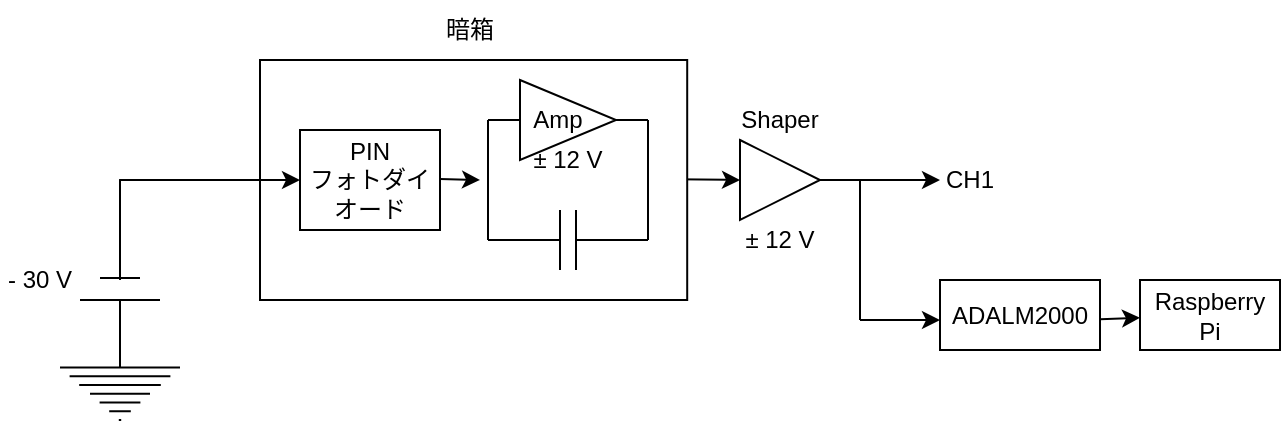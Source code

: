 <mxfile version="14.8.0" type="github" pages="2">
  <diagram id="drw_gt8yQvTW9VSUAXXW" name="week1">
    <mxGraphModel dx="516" dy="815" grid="1" gridSize="10" guides="1" tooltips="1" connect="1" arrows="1" fold="1" page="1" pageScale="1" pageWidth="827" pageHeight="1169" math="0" shadow="0">
      <root>
        <mxCell id="0" />
        <mxCell id="1" parent="0" />
        <mxCell id="oMzJ74gJaNJ8nBiprRx6-38" value="" style="triangle;whiteSpace=wrap;html=1;" parent="1" vertex="1">
          <mxGeometry x="460" y="210" width="40" height="40" as="geometry" />
        </mxCell>
        <mxCell id="oMzJ74gJaNJ8nBiprRx6-39" value="Shaper" style="text;html=1;strokeColor=none;fillColor=none;align=center;verticalAlign=middle;whiteSpace=wrap;rounded=0;" parent="1" vertex="1">
          <mxGeometry x="460" y="190" width="40" height="20" as="geometry" />
        </mxCell>
        <mxCell id="oMzJ74gJaNJ8nBiprRx6-40" value="" style="endArrow=classic;html=1;" parent="1" edge="1">
          <mxGeometry width="50" height="50" relative="1" as="geometry">
            <mxPoint x="500" y="230" as="sourcePoint" />
            <mxPoint x="560" y="230" as="targetPoint" />
          </mxGeometry>
        </mxCell>
        <mxCell id="oMzJ74gJaNJ8nBiprRx6-41" value="CH1" style="text;html=1;strokeColor=none;fillColor=none;align=center;verticalAlign=middle;whiteSpace=wrap;rounded=0;" parent="1" vertex="1">
          <mxGeometry x="550" y="220" width="50" height="20" as="geometry" />
        </mxCell>
        <mxCell id="oMzJ74gJaNJ8nBiprRx6-42" value="" style="endArrow=classic;html=1;" parent="1" edge="1">
          <mxGeometry width="50" height="50" relative="1" as="geometry">
            <mxPoint x="520" y="300" as="sourcePoint" />
            <mxPoint x="560" y="300" as="targetPoint" />
          </mxGeometry>
        </mxCell>
        <mxCell id="oMzJ74gJaNJ8nBiprRx6-43" value="" style="endArrow=none;html=1;" parent="1" edge="1">
          <mxGeometry width="50" height="50" relative="1" as="geometry">
            <mxPoint x="520" y="300" as="sourcePoint" />
            <mxPoint x="520" y="230" as="targetPoint" />
          </mxGeometry>
        </mxCell>
        <mxCell id="oMzJ74gJaNJ8nBiprRx6-45" value="" style="endArrow=classic;html=1;" parent="1" target="oMzJ74gJaNJ8nBiprRx6-46" edge="1">
          <mxGeometry width="50" height="50" relative="1" as="geometry">
            <mxPoint x="630" y="300" as="sourcePoint" />
            <mxPoint x="660" y="300" as="targetPoint" />
          </mxGeometry>
        </mxCell>
        <mxCell id="oMzJ74gJaNJ8nBiprRx6-46" value="Raspberry Pi" style="rounded=0;whiteSpace=wrap;html=1;" parent="1" vertex="1">
          <mxGeometry x="660" y="280" width="70" height="35" as="geometry" />
        </mxCell>
        <mxCell id="oMzJ74gJaNJ8nBiprRx6-47" value="ADALM2000" style="rounded=0;whiteSpace=wrap;html=1;" parent="1" vertex="1">
          <mxGeometry x="560" y="280" width="80" height="35" as="geometry" />
        </mxCell>
        <mxCell id="P8VIV2vG7r_cCEOU-6zK-22" value="- 30 V" style="text;html=1;strokeColor=none;fillColor=none;align=center;verticalAlign=middle;whiteSpace=wrap;rounded=0;" parent="1" vertex="1">
          <mxGeometry x="90.0" y="270" width="40" height="20" as="geometry" />
        </mxCell>
        <mxCell id="P8VIV2vG7r_cCEOU-6zK-21" value="± 12 V" style="text;html=1;strokeColor=none;fillColor=none;align=center;verticalAlign=middle;whiteSpace=wrap;rounded=0;" parent="1" vertex="1">
          <mxGeometry x="460" y="250" width="40" height="20" as="geometry" />
        </mxCell>
        <mxCell id="P8VIV2vG7r_cCEOU-6zK-14" value="" style="endArrow=classic;html=1;" parent="1" edge="1">
          <mxGeometry x="220" y="170" width="50" height="50" as="geometry">
            <mxPoint x="414" y="229.5" as="sourcePoint" />
            <mxPoint x="460" y="230" as="targetPoint" />
          </mxGeometry>
        </mxCell>
        <mxCell id="p2ucZEChd-r_6ARLZ9V_-3" value="" style="group" parent="1" vertex="1" connectable="0">
          <mxGeometry x="120" y="140" width="313.6" height="210" as="geometry" />
        </mxCell>
        <mxCell id="fkl97X1ODl00tHUgy1YS-1" value="暗箱" style="text;html=1;strokeColor=none;fillColor=none;align=center;verticalAlign=middle;whiteSpace=wrap;rounded=0;" parent="p2ucZEChd-r_6ARLZ9V_-3" vertex="1">
          <mxGeometry x="180" width="50" height="30" as="geometry" />
        </mxCell>
        <mxCell id="SZVYz7t1w3TkIsHKme0W-1" value="" style="endArrow=none;html=1;" parent="p2ucZEChd-r_6ARLZ9V_-3" edge="1">
          <mxGeometry width="50" height="50" relative="1" as="geometry">
            <mxPoint x="30" y="140" as="sourcePoint" />
            <mxPoint x="30" y="90" as="targetPoint" />
          </mxGeometry>
        </mxCell>
        <mxCell id="SZVYz7t1w3TkIsHKme0W-5" value="" style="pointerEvents=1;verticalLabelPosition=bottom;shadow=0;dashed=0;align=center;html=1;verticalAlign=top;shape=mxgraph.electrical.signal_sources.protective_earth;" parent="p2ucZEChd-r_6ARLZ9V_-3" vertex="1">
          <mxGeometry y="175" width="60" height="35" as="geometry" />
        </mxCell>
        <mxCell id="SZVYz7t1w3TkIsHKme0W-6" value="" style="endArrow=none;html=1;" parent="p2ucZEChd-r_6ARLZ9V_-3" edge="1">
          <mxGeometry width="50" height="50" relative="1" as="geometry">
            <mxPoint x="30" y="175" as="sourcePoint" />
            <mxPoint x="30" y="150" as="targetPoint" />
          </mxGeometry>
        </mxCell>
        <mxCell id="p2ucZEChd-r_6ARLZ9V_-1" value="" style="endArrow=none;html=1;" parent="p2ucZEChd-r_6ARLZ9V_-3" edge="1">
          <mxGeometry width="50" height="50" relative="1" as="geometry">
            <mxPoint x="10" y="150" as="sourcePoint" />
            <mxPoint x="50" y="150" as="targetPoint" />
          </mxGeometry>
        </mxCell>
        <mxCell id="p2ucZEChd-r_6ARLZ9V_-2" value="" style="endArrow=none;html=1;" parent="p2ucZEChd-r_6ARLZ9V_-3" edge="1">
          <mxGeometry width="50" height="50" relative="1" as="geometry">
            <mxPoint x="20" y="139" as="sourcePoint" />
            <mxPoint x="40" y="139" as="targetPoint" />
          </mxGeometry>
        </mxCell>
        <mxCell id="P8VIV2vG7r_cCEOU-6zK-23" value="" style="group" parent="p2ucZEChd-r_6ARLZ9V_-3" vertex="1" connectable="0">
          <mxGeometry x="100" y="30" width="213.6" height="120" as="geometry" />
        </mxCell>
        <mxCell id="oMzJ74gJaNJ8nBiprRx6-6" value="" style="rounded=0;whiteSpace=wrap;html=1;" parent="P8VIV2vG7r_cCEOU-6zK-23" vertex="1">
          <mxGeometry width="213.6" height="120" as="geometry" />
        </mxCell>
        <mxCell id="oMzJ74gJaNJ8nBiprRx6-4" value="PIN&lt;br&gt;フォトダイオード" style="rounded=0;whiteSpace=wrap;html=1;" parent="P8VIV2vG7r_cCEOU-6zK-23" vertex="1">
          <mxGeometry x="20" y="35" width="70" height="50" as="geometry" />
        </mxCell>
        <mxCell id="P8VIV2vG7r_cCEOU-6zK-13" value="" style="group" parent="P8VIV2vG7r_cCEOU-6zK-23" vertex="1" connectable="0">
          <mxGeometry x="114" y="10" width="80" height="95" as="geometry" />
        </mxCell>
        <mxCell id="P8VIV2vG7r_cCEOU-6zK-7" value="" style="verticalLabelPosition=bottom;shadow=0;dashed=0;align=center;html=1;verticalAlign=top;shape=mxgraph.electrical.logic_gates.buffer2;" parent="P8VIV2vG7r_cCEOU-6zK-13" vertex="1">
          <mxGeometry width="80" height="40" as="geometry" />
        </mxCell>
        <mxCell id="P8VIV2vG7r_cCEOU-6zK-9" value="" style="pointerEvents=1;verticalLabelPosition=bottom;shadow=0;dashed=0;align=center;html=1;verticalAlign=top;shape=mxgraph.electrical.capacitors.capacitor_1;" parent="P8VIV2vG7r_cCEOU-6zK-13" vertex="1">
          <mxGeometry y="65" width="80" height="30" as="geometry" />
        </mxCell>
        <mxCell id="P8VIV2vG7r_cCEOU-6zK-17" value="Amp" style="text;html=1;strokeColor=none;fillColor=none;align=center;verticalAlign=middle;whiteSpace=wrap;rounded=0;" parent="P8VIV2vG7r_cCEOU-6zK-13" vertex="1">
          <mxGeometry x="10" y="10" width="50" height="20" as="geometry" />
        </mxCell>
        <mxCell id="P8VIV2vG7r_cCEOU-6zK-19" value="± 12 V" style="text;html=1;strokeColor=none;fillColor=none;align=center;verticalAlign=middle;whiteSpace=wrap;rounded=0;" parent="P8VIV2vG7r_cCEOU-6zK-13" vertex="1">
          <mxGeometry x="20" y="30" width="40" height="20" as="geometry" />
        </mxCell>
        <mxCell id="P8VIV2vG7r_cCEOU-6zK-10" value="" style="endArrow=none;html=1;exitX=0;exitY=0.5;exitDx=0;exitDy=0;exitPerimeter=0;entryX=0;entryY=0.5;entryDx=0;entryDy=0;" parent="P8VIV2vG7r_cCEOU-6zK-13" source="P8VIV2vG7r_cCEOU-6zK-9" target="P8VIV2vG7r_cCEOU-6zK-7" edge="1">
          <mxGeometry width="50" height="50" relative="1" as="geometry">
            <mxPoint x="-64" y="70" as="sourcePoint" />
            <mxPoint x="-14" y="20" as="targetPoint" />
          </mxGeometry>
        </mxCell>
        <mxCell id="P8VIV2vG7r_cCEOU-6zK-11" value="" style="endArrow=none;html=1;exitX=1;exitY=0.5;exitDx=0;exitDy=0;exitPerimeter=0;entryX=1;entryY=0.5;entryDx=0;entryDy=0;" parent="P8VIV2vG7r_cCEOU-6zK-13" source="P8VIV2vG7r_cCEOU-6zK-9" target="P8VIV2vG7r_cCEOU-6zK-7" edge="1">
          <mxGeometry width="50" height="50" relative="1" as="geometry">
            <mxPoint x="16" y="70" as="sourcePoint" />
            <mxPoint x="66" y="20" as="targetPoint" />
          </mxGeometry>
        </mxCell>
        <mxCell id="P8VIV2vG7r_cCEOU-6zK-16" value="" style="endArrow=classic;html=1;" parent="P8VIV2vG7r_cCEOU-6zK-23" edge="1">
          <mxGeometry width="50" height="50" relative="1" as="geometry">
            <mxPoint x="90" y="59.5" as="sourcePoint" />
            <mxPoint x="110" y="60" as="targetPoint" />
          </mxGeometry>
        </mxCell>
        <mxCell id="91M8Gy8rBTYqAbeO1A-4-2" value="" style="endArrow=classic;html=1;entryX=0;entryY=0.5;entryDx=0;entryDy=0;" parent="p2ucZEChd-r_6ARLZ9V_-3" target="oMzJ74gJaNJ8nBiprRx6-4" edge="1">
          <mxGeometry width="50" height="50" relative="1" as="geometry">
            <mxPoint x="29.54" y="90" as="sourcePoint" />
            <mxPoint x="79.54" y="40" as="targetPoint" />
          </mxGeometry>
        </mxCell>
      </root>
    </mxGraphModel>
  </diagram>
  <diagram id="GAwwYEKa7aJpkJiHyBvi" name="week2">
    <mxGraphModel dx="516" dy="815" grid="1" gridSize="10" guides="1" tooltips="1" connect="1" arrows="1" fold="1" page="1" pageScale="1" pageWidth="827" pageHeight="1169" math="0" shadow="0">
      <root>
        <mxCell id="As1EszLge6HyxUGWxG_5-0" />
        <mxCell id="As1EszLge6HyxUGWxG_5-1" parent="As1EszLge6HyxUGWxG_5-0" />
        <mxCell id="btxTUfGoFCP8n8HAvKUn-20" value="ADALM2000" style="rounded=0;whiteSpace=wrap;html=1;" parent="As1EszLge6HyxUGWxG_5-1" vertex="1">
          <mxGeometry x="450" y="210" width="80" height="40" as="geometry" />
        </mxCell>
        <mxCell id="btxTUfGoFCP8n8HAvKUn-21" value="" style="endArrow=classic;html=1;" parent="As1EszLge6HyxUGWxG_5-1" edge="1">
          <mxGeometry width="50" height="50" relative="1" as="geometry">
            <mxPoint x="530" y="229.5" as="sourcePoint" />
            <mxPoint x="570" y="229.5" as="targetPoint" />
          </mxGeometry>
        </mxCell>
        <mxCell id="btxTUfGoFCP8n8HAvKUn-22" value="Raspberry&lt;br&gt;Pi" style="rounded=0;whiteSpace=wrap;html=1;" parent="As1EszLge6HyxUGWxG_5-1" vertex="1">
          <mxGeometry x="570" y="210" width="80" height="40" as="geometry" />
        </mxCell>
        <mxCell id="_sVx8VqaRWRSyQA4coh_-0" value="- 30 V" style="text;html=1;strokeColor=none;fillColor=none;align=center;verticalAlign=middle;whiteSpace=wrap;rounded=0;" parent="As1EszLge6HyxUGWxG_5-1" vertex="1">
          <mxGeometry x="60" y="270" width="40" height="20" as="geometry" />
        </mxCell>
        <mxCell id="SjDMrahmNfhbdAfNmtwR-0" value="" style="group" parent="As1EszLge6HyxUGWxG_5-1" vertex="1" connectable="0">
          <mxGeometry x="90" y="140" width="313.6" height="210" as="geometry" />
        </mxCell>
        <mxCell id="SjDMrahmNfhbdAfNmtwR-3" value="" style="endArrow=none;html=1;" parent="SjDMrahmNfhbdAfNmtwR-0" edge="1">
          <mxGeometry width="50" height="50" relative="1" as="geometry">
            <mxPoint x="30" y="140" as="sourcePoint" />
            <mxPoint x="30" y="90" as="targetPoint" />
          </mxGeometry>
        </mxCell>
        <mxCell id="SjDMrahmNfhbdAfNmtwR-4" value="" style="pointerEvents=1;verticalLabelPosition=bottom;shadow=0;dashed=0;align=center;html=1;verticalAlign=top;shape=mxgraph.electrical.signal_sources.protective_earth;" parent="SjDMrahmNfhbdAfNmtwR-0" vertex="1">
          <mxGeometry y="175" width="60" height="35" as="geometry" />
        </mxCell>
        <mxCell id="SjDMrahmNfhbdAfNmtwR-5" value="" style="endArrow=none;html=1;" parent="SjDMrahmNfhbdAfNmtwR-0" edge="1">
          <mxGeometry width="50" height="50" relative="1" as="geometry">
            <mxPoint x="30" y="175" as="sourcePoint" />
            <mxPoint x="30" y="150" as="targetPoint" />
          </mxGeometry>
        </mxCell>
        <mxCell id="SjDMrahmNfhbdAfNmtwR-7" value="" style="endArrow=none;html=1;" parent="SjDMrahmNfhbdAfNmtwR-0" edge="1">
          <mxGeometry width="50" height="50" relative="1" as="geometry">
            <mxPoint x="10" y="150" as="sourcePoint" />
            <mxPoint x="50" y="150" as="targetPoint" />
          </mxGeometry>
        </mxCell>
        <mxCell id="SjDMrahmNfhbdAfNmtwR-8" value="" style="endArrow=none;html=1;" parent="SjDMrahmNfhbdAfNmtwR-0" edge="1">
          <mxGeometry width="50" height="50" relative="1" as="geometry">
            <mxPoint x="20" y="139" as="sourcePoint" />
            <mxPoint x="40" y="139" as="targetPoint" />
          </mxGeometry>
        </mxCell>
        <mxCell id="SjDMrahmNfhbdAfNmtwR-9" value="" style="group" parent="SjDMrahmNfhbdAfNmtwR-0" vertex="1" connectable="0">
          <mxGeometry x="100" y="30" width="213.6" height="120" as="geometry" />
        </mxCell>
        <mxCell id="SjDMrahmNfhbdAfNmtwR-10" value="" style="rounded=0;whiteSpace=wrap;html=1;" parent="SjDMrahmNfhbdAfNmtwR-9" vertex="1">
          <mxGeometry width="213.6" height="120" as="geometry" />
        </mxCell>
        <mxCell id="SjDMrahmNfhbdAfNmtwR-11" value="PIN&lt;br&gt;フォトダイオード" style="rounded=0;whiteSpace=wrap;html=1;" parent="SjDMrahmNfhbdAfNmtwR-9" vertex="1">
          <mxGeometry x="20" y="35" width="70" height="50" as="geometry" />
        </mxCell>
        <mxCell id="SjDMrahmNfhbdAfNmtwR-12" value="" style="group" parent="SjDMrahmNfhbdAfNmtwR-9" vertex="1" connectable="0">
          <mxGeometry x="114" y="10" width="80" height="95" as="geometry" />
        </mxCell>
        <mxCell id="SjDMrahmNfhbdAfNmtwR-13" value="" style="verticalLabelPosition=bottom;shadow=0;dashed=0;align=center;html=1;verticalAlign=top;shape=mxgraph.electrical.logic_gates.buffer2;" parent="SjDMrahmNfhbdAfNmtwR-12" vertex="1">
          <mxGeometry width="80" height="40" as="geometry" />
        </mxCell>
        <mxCell id="SjDMrahmNfhbdAfNmtwR-14" value="" style="pointerEvents=1;verticalLabelPosition=bottom;shadow=0;dashed=0;align=center;html=1;verticalAlign=top;shape=mxgraph.electrical.capacitors.capacitor_1;" parent="SjDMrahmNfhbdAfNmtwR-12" vertex="1">
          <mxGeometry y="65" width="80" height="30" as="geometry" />
        </mxCell>
        <mxCell id="SjDMrahmNfhbdAfNmtwR-15" value="Amp" style="text;html=1;strokeColor=none;fillColor=none;align=center;verticalAlign=middle;whiteSpace=wrap;rounded=0;" parent="SjDMrahmNfhbdAfNmtwR-12" vertex="1">
          <mxGeometry x="10" y="10" width="50" height="20" as="geometry" />
        </mxCell>
        <mxCell id="SjDMrahmNfhbdAfNmtwR-16" value="± 12 V" style="text;html=1;strokeColor=none;fillColor=none;align=center;verticalAlign=middle;whiteSpace=wrap;rounded=0;" parent="SjDMrahmNfhbdAfNmtwR-12" vertex="1">
          <mxGeometry x="20" y="30" width="40" height="20" as="geometry" />
        </mxCell>
        <mxCell id="SjDMrahmNfhbdAfNmtwR-17" value="" style="endArrow=none;html=1;exitX=0;exitY=0.5;exitDx=0;exitDy=0;exitPerimeter=0;entryX=0;entryY=0.5;entryDx=0;entryDy=0;" parent="SjDMrahmNfhbdAfNmtwR-12" source="SjDMrahmNfhbdAfNmtwR-14" target="SjDMrahmNfhbdAfNmtwR-13" edge="1">
          <mxGeometry width="50" height="50" relative="1" as="geometry">
            <mxPoint x="-64" y="70" as="sourcePoint" />
            <mxPoint x="-14" y="20" as="targetPoint" />
          </mxGeometry>
        </mxCell>
        <mxCell id="SjDMrahmNfhbdAfNmtwR-18" value="" style="endArrow=none;html=1;exitX=1;exitY=0.5;exitDx=0;exitDy=0;exitPerimeter=0;entryX=1;entryY=0.5;entryDx=0;entryDy=0;" parent="SjDMrahmNfhbdAfNmtwR-12" source="SjDMrahmNfhbdAfNmtwR-14" target="SjDMrahmNfhbdAfNmtwR-13" edge="1">
          <mxGeometry width="50" height="50" relative="1" as="geometry">
            <mxPoint x="16" y="70" as="sourcePoint" />
            <mxPoint x="66" y="20" as="targetPoint" />
          </mxGeometry>
        </mxCell>
        <mxCell id="SjDMrahmNfhbdAfNmtwR-19" value="" style="endArrow=classic;html=1;" parent="SjDMrahmNfhbdAfNmtwR-9" edge="1">
          <mxGeometry width="50" height="50" relative="1" as="geometry">
            <mxPoint x="90" y="59.5" as="sourcePoint" />
            <mxPoint x="110" y="60" as="targetPoint" />
          </mxGeometry>
        </mxCell>
        <mxCell id="zbuCXIa9n0VbTPYxhWHj-0" value="ジップロック" style="text;html=1;strokeColor=none;fillColor=none;align=center;verticalAlign=middle;whiteSpace=wrap;rounded=0;" parent="SjDMrahmNfhbdAfNmtwR-0" vertex="1">
          <mxGeometry x="170" y="10" width="80" height="20" as="geometry" />
        </mxCell>
        <mxCell id="SjDMrahmNfhbdAfNmtwR-1" value="" style="endArrow=classic;html=1;entryX=0;entryY=0.5;entryDx=0;entryDy=0;" parent="SjDMrahmNfhbdAfNmtwR-0" target="SjDMrahmNfhbdAfNmtwR-11" edge="1">
          <mxGeometry width="50" height="50" relative="1" as="geometry">
            <mxPoint x="29.54" y="90" as="sourcePoint" />
            <mxPoint x="79.54" y="40" as="targetPoint" />
          </mxGeometry>
        </mxCell>
        <mxCell id="nZ70WhdyNbsm5oI5shQH-1" value="" style="endArrow=classic;html=1;" parent="As1EszLge6HyxUGWxG_5-1" edge="1">
          <mxGeometry width="50" height="50" relative="1" as="geometry">
            <mxPoint x="386" y="229.5" as="sourcePoint" />
            <mxPoint x="450" y="229.5" as="targetPoint" />
          </mxGeometry>
        </mxCell>
      </root>
    </mxGraphModel>
  </diagram>
</mxfile>
